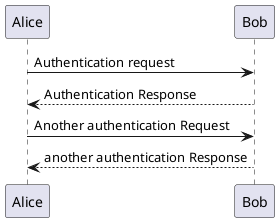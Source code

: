 @startuml
Alice -> Bob: Authentication request
Bob --> Alice: Authentication Response

Alice -> Bob: Another authentication Request
Alice <-- Bob: another authentication Response
@enduml